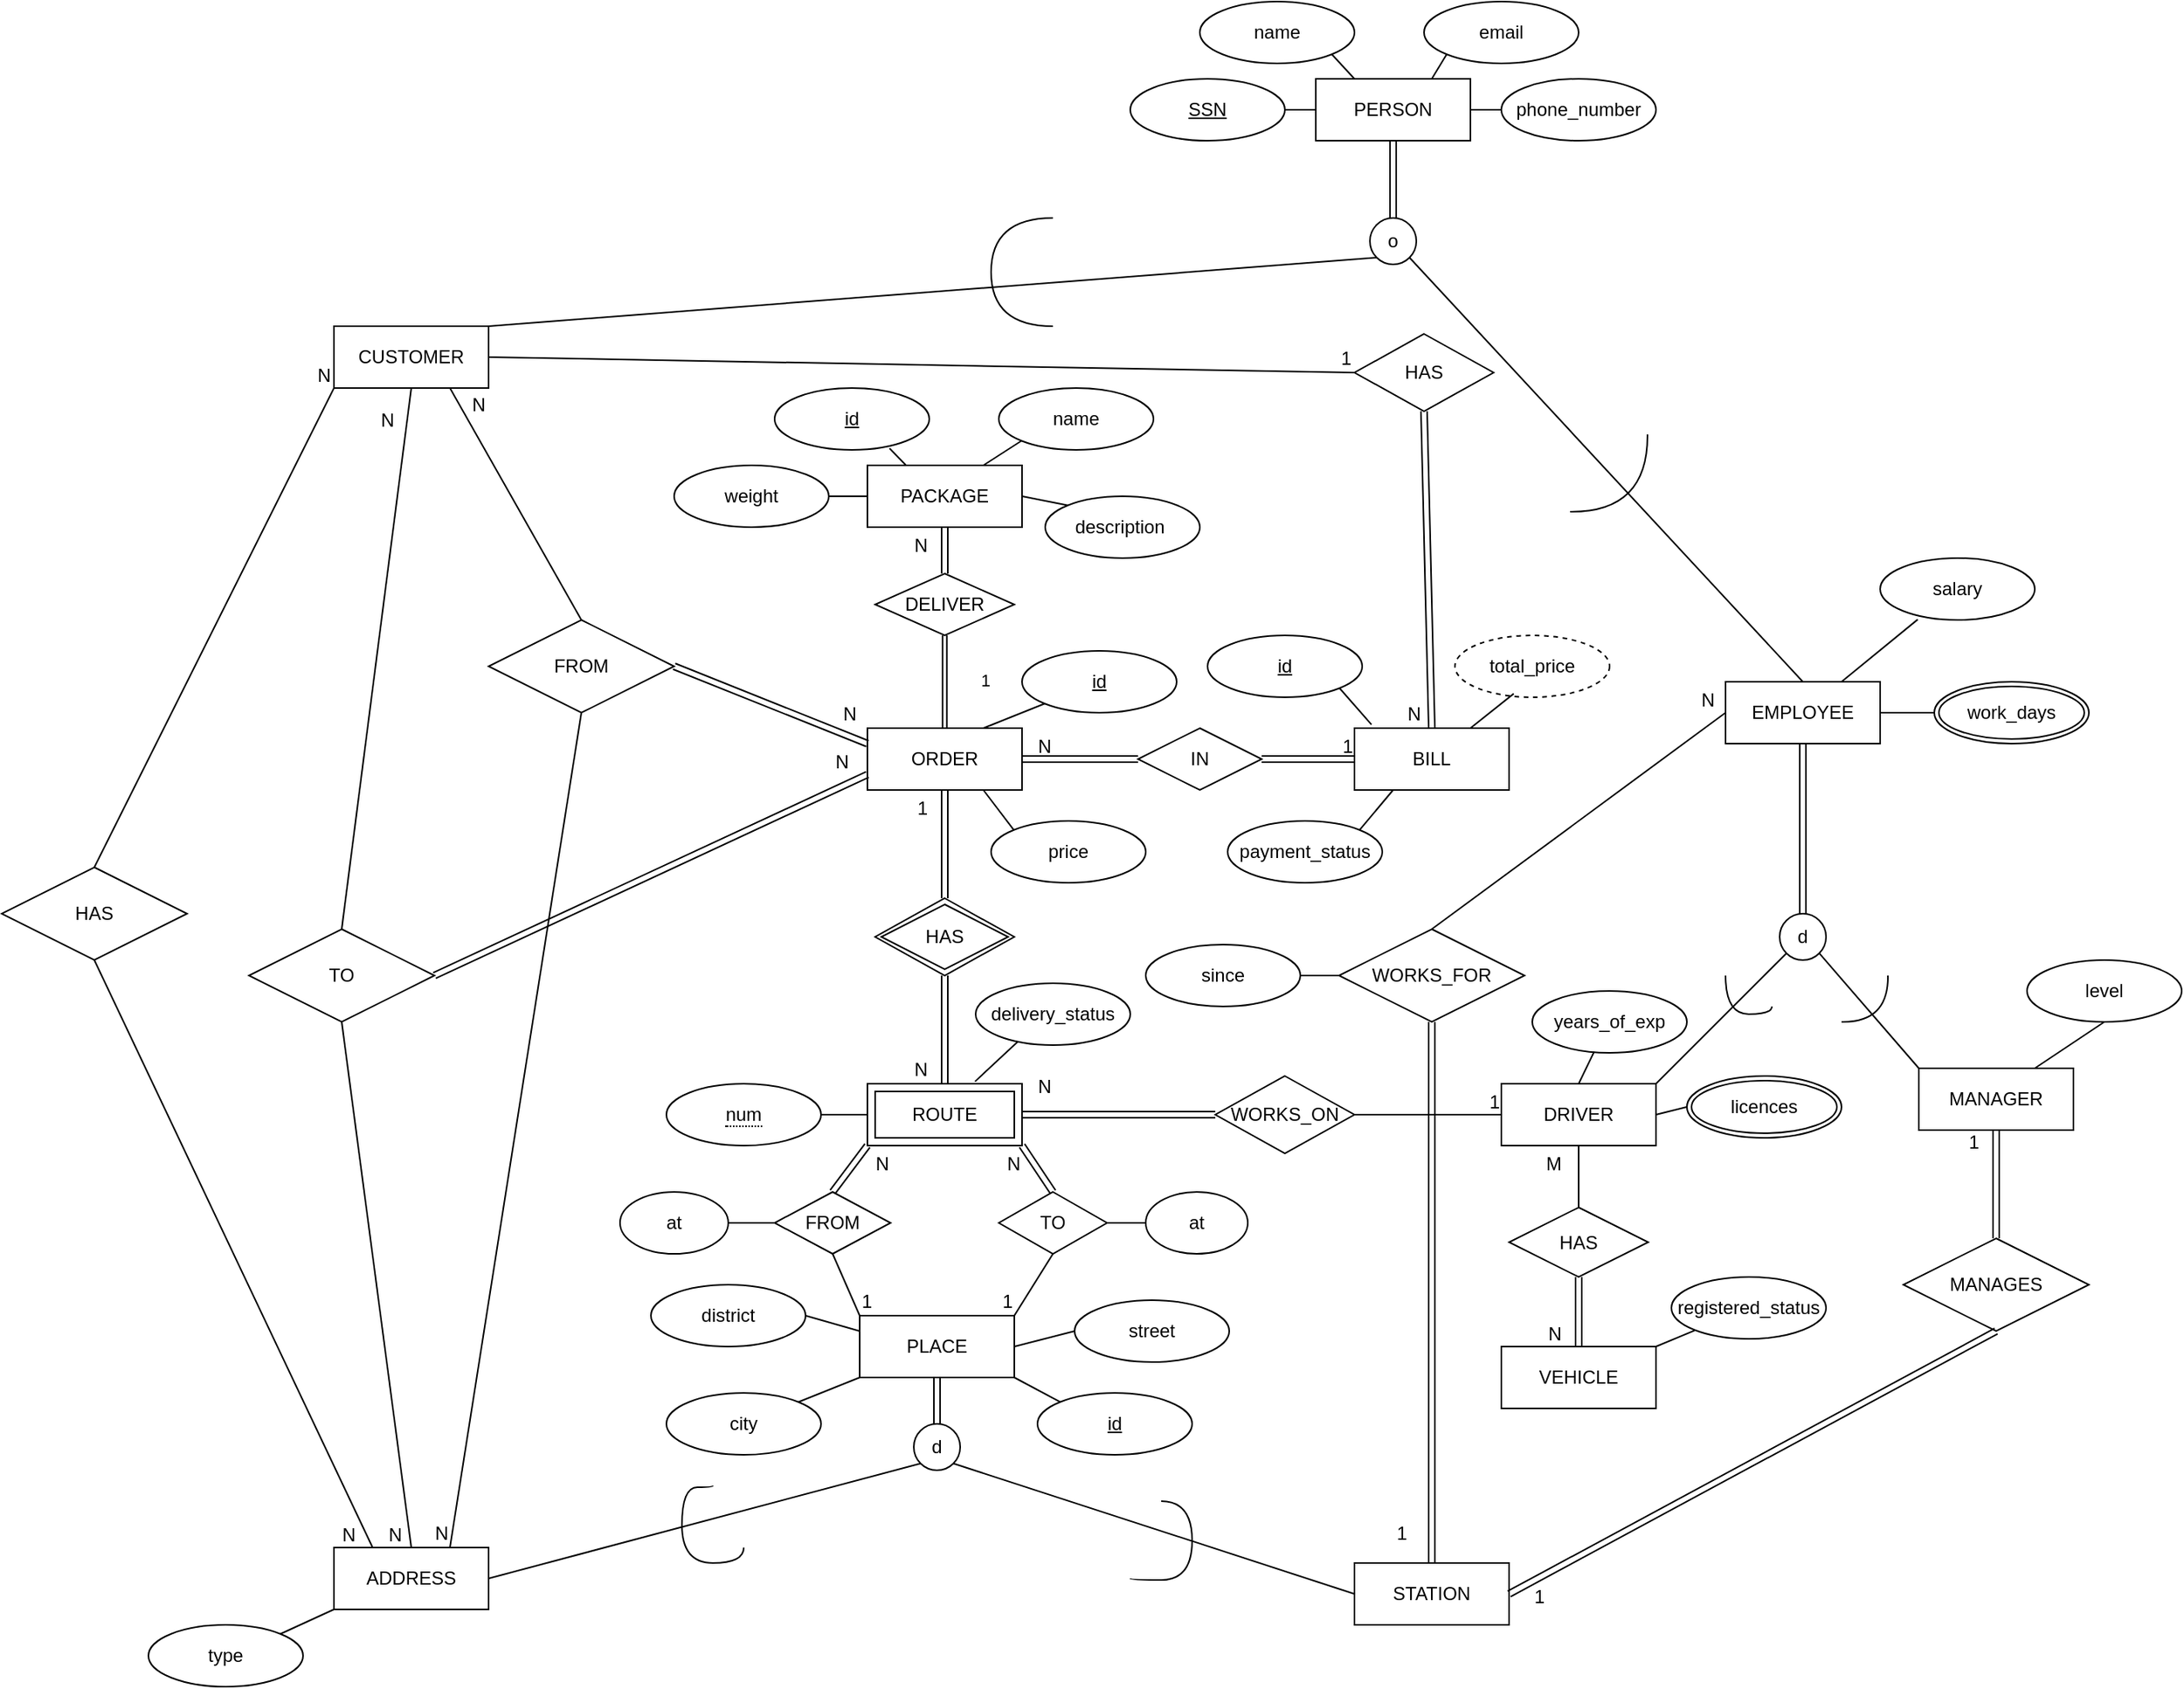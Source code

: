 <mxfile version="24.7.17">
  <diagram name="Page-1" id="5hh5KHy4vYde5BKXPjIa">
    <mxGraphModel dx="2203" dy="2362" grid="1" gridSize="10" guides="1" tooltips="1" connect="1" arrows="1" fold="1" page="1" pageScale="1" pageWidth="827" pageHeight="1169" math="0" shadow="0">
      <root>
        <mxCell id="0" />
        <mxCell id="1" parent="0" />
        <mxCell id="_ZcJm6ZcUghAxAI16LKx-3" value="PERSON" style="whiteSpace=wrap;html=1;align=center;" parent="1" vertex="1">
          <mxGeometry x="470" y="-80" width="100" height="40" as="geometry" />
        </mxCell>
        <mxCell id="_ZcJm6ZcUghAxAI16LKx-4" value="CUSTOMER" style="whiteSpace=wrap;html=1;align=center;" parent="1" vertex="1">
          <mxGeometry x="-165" y="80" width="100" height="40" as="geometry" />
        </mxCell>
        <mxCell id="_ZcJm6ZcUghAxAI16LKx-5" value="EMPLOYEE" style="whiteSpace=wrap;html=1;align=center;" parent="1" vertex="1">
          <mxGeometry x="735" y="310" width="100" height="40" as="geometry" />
        </mxCell>
        <mxCell id="_ZcJm6ZcUghAxAI16LKx-6" value="MANAGER" style="whiteSpace=wrap;html=1;align=center;" parent="1" vertex="1">
          <mxGeometry x="860" y="560" width="100" height="40" as="geometry" />
        </mxCell>
        <mxCell id="_ZcJm6ZcUghAxAI16LKx-7" value="DRIVER" style="whiteSpace=wrap;html=1;align=center;" parent="1" vertex="1">
          <mxGeometry x="590" y="570" width="100" height="40" as="geometry" />
        </mxCell>
        <mxCell id="_ZcJm6ZcUghAxAI16LKx-8" value="ORDER" style="whiteSpace=wrap;html=1;align=center;" parent="1" vertex="1">
          <mxGeometry x="180" y="340" width="100" height="40" as="geometry" />
        </mxCell>
        <mxCell id="_ZcJm6ZcUghAxAI16LKx-9" value="ROUTE" style="shape=ext;margin=3;double=1;whiteSpace=wrap;html=1;align=center;" parent="1" vertex="1">
          <mxGeometry x="180" y="570" width="100" height="40" as="geometry" />
        </mxCell>
        <mxCell id="_ZcJm6ZcUghAxAI16LKx-10" value="PACKAGE" style="whiteSpace=wrap;html=1;align=center;" parent="1" vertex="1">
          <mxGeometry x="180" y="170" width="100" height="40" as="geometry" />
        </mxCell>
        <mxCell id="_ZcJm6ZcUghAxAI16LKx-11" value="PLACE" style="whiteSpace=wrap;html=1;align=center;" parent="1" vertex="1">
          <mxGeometry x="175" y="720" width="100" height="40" as="geometry" />
        </mxCell>
        <mxCell id="_ZcJm6ZcUghAxAI16LKx-12" value="ADDRESS" style="whiteSpace=wrap;html=1;align=center;" parent="1" vertex="1">
          <mxGeometry x="-165" y="870" width="100" height="40" as="geometry" />
        </mxCell>
        <mxCell id="_ZcJm6ZcUghAxAI16LKx-13" value="STATION" style="whiteSpace=wrap;html=1;align=center;" parent="1" vertex="1">
          <mxGeometry x="495" y="880" width="100" height="40" as="geometry" />
        </mxCell>
        <mxCell id="_ZcJm6ZcUghAxAI16LKx-14" value="BILL" style="whiteSpace=wrap;html=1;align=center;" parent="1" vertex="1">
          <mxGeometry x="495" y="340" width="100" height="40" as="geometry" />
        </mxCell>
        <mxCell id="_ZcJm6ZcUghAxAI16LKx-18" value="VEHICLE" style="whiteSpace=wrap;html=1;align=center;" parent="1" vertex="1">
          <mxGeometry x="590" y="740" width="100" height="40" as="geometry" />
        </mxCell>
        <mxCell id="_ZcJm6ZcUghAxAI16LKx-19" style="edgeStyle=orthogonalEdgeStyle;rounded=0;orthogonalLoop=1;jettySize=auto;html=1;exitX=0.5;exitY=1;exitDx=0;exitDy=0;" parent="1" source="_ZcJm6ZcUghAxAI16LKx-13" target="_ZcJm6ZcUghAxAI16LKx-13" edge="1">
          <mxGeometry relative="1" as="geometry" />
        </mxCell>
        <mxCell id="_ZcJm6ZcUghAxAI16LKx-27" value="" style="shape=link;html=1;rounded=0;entryX=0.5;entryY=1;entryDx=0;entryDy=0;exitX=0.5;exitY=0;exitDx=0;exitDy=0;" parent="1" source="_ZcJm6ZcUghAxAI16LKx-68" target="_ZcJm6ZcUghAxAI16LKx-8" edge="1">
          <mxGeometry relative="1" as="geometry">
            <mxPoint x="220" y="480" as="sourcePoint" />
            <mxPoint x="390" y="490" as="targetPoint" />
          </mxGeometry>
        </mxCell>
        <mxCell id="_ZcJm6ZcUghAxAI16LKx-28" value="1" style="resizable=0;html=1;whiteSpace=wrap;align=right;verticalAlign=bottom;" parent="_ZcJm6ZcUghAxAI16LKx-27" connectable="0" vertex="1">
          <mxGeometry x="1" relative="1" as="geometry">
            <mxPoint x="-10" y="20" as="offset" />
          </mxGeometry>
        </mxCell>
        <mxCell id="_ZcJm6ZcUghAxAI16LKx-31" value="" style="shape=link;html=1;rounded=0;entryX=0.5;entryY=0;entryDx=0;entryDy=0;exitX=0.5;exitY=1;exitDx=0;exitDy=0;" parent="1" source="_ZcJm6ZcUghAxAI16LKx-68" target="_ZcJm6ZcUghAxAI16LKx-9" edge="1">
          <mxGeometry relative="1" as="geometry">
            <mxPoint x="220" y="520" as="sourcePoint" />
            <mxPoint x="310" y="480" as="targetPoint" />
          </mxGeometry>
        </mxCell>
        <mxCell id="_ZcJm6ZcUghAxAI16LKx-32" value="N" style="resizable=0;html=1;whiteSpace=wrap;align=right;verticalAlign=bottom;" parent="_ZcJm6ZcUghAxAI16LKx-31" connectable="0" vertex="1">
          <mxGeometry x="1" relative="1" as="geometry">
            <mxPoint x="-10" y="-1" as="offset" />
          </mxGeometry>
        </mxCell>
        <mxCell id="_ZcJm6ZcUghAxAI16LKx-33" value="FROM" style="shape=rhombus;perimeter=rhombusPerimeter;whiteSpace=wrap;html=1;align=center;" parent="1" vertex="1">
          <mxGeometry x="120" y="640" width="75" height="40" as="geometry" />
        </mxCell>
        <mxCell id="_ZcJm6ZcUghAxAI16LKx-34" value="TO" style="shape=rhombus;perimeter=rhombusPerimeter;whiteSpace=wrap;html=1;align=center;" parent="1" vertex="1">
          <mxGeometry x="265" y="640" width="70" height="40" as="geometry" />
        </mxCell>
        <mxCell id="_ZcJm6ZcUghAxAI16LKx-35" value="" style="shape=link;html=1;rounded=0;entryX=0;entryY=1;entryDx=0;entryDy=0;exitX=0.5;exitY=0;exitDx=0;exitDy=0;" parent="1" source="_ZcJm6ZcUghAxAI16LKx-33" target="_ZcJm6ZcUghAxAI16LKx-9" edge="1">
          <mxGeometry relative="1" as="geometry">
            <mxPoint x="240" y="660" as="sourcePoint" />
            <mxPoint x="400" y="660" as="targetPoint" />
          </mxGeometry>
        </mxCell>
        <mxCell id="_ZcJm6ZcUghAxAI16LKx-36" value="N" style="resizable=0;html=1;whiteSpace=wrap;align=right;verticalAlign=bottom;" parent="_ZcJm6ZcUghAxAI16LKx-35" connectable="0" vertex="1">
          <mxGeometry x="1" relative="1" as="geometry">
            <mxPoint x="15" y="20" as="offset" />
          </mxGeometry>
        </mxCell>
        <mxCell id="_ZcJm6ZcUghAxAI16LKx-37" value="" style="shape=link;html=1;rounded=0;entryX=1;entryY=1;entryDx=0;entryDy=0;exitX=0.5;exitY=0;exitDx=0;exitDy=0;" parent="1" source="_ZcJm6ZcUghAxAI16LKx-34" target="_ZcJm6ZcUghAxAI16LKx-9" edge="1">
          <mxGeometry relative="1" as="geometry">
            <mxPoint x="210" y="850" as="sourcePoint" />
            <mxPoint x="370" y="850" as="targetPoint" />
          </mxGeometry>
        </mxCell>
        <mxCell id="_ZcJm6ZcUghAxAI16LKx-38" value="N" style="resizable=0;html=1;whiteSpace=wrap;align=right;verticalAlign=bottom;" parent="_ZcJm6ZcUghAxAI16LKx-37" connectable="0" vertex="1">
          <mxGeometry x="1" relative="1" as="geometry">
            <mxPoint y="20" as="offset" />
          </mxGeometry>
        </mxCell>
        <mxCell id="_ZcJm6ZcUghAxAI16LKx-39" value="" style="endArrow=none;html=1;rounded=0;entryX=0;entryY=0;entryDx=0;entryDy=0;exitX=0.5;exitY=1;exitDx=0;exitDy=0;" parent="1" source="_ZcJm6ZcUghAxAI16LKx-33" target="_ZcJm6ZcUghAxAI16LKx-11" edge="1">
          <mxGeometry relative="1" as="geometry">
            <mxPoint x="240" y="550" as="sourcePoint" />
            <mxPoint x="400" y="550" as="targetPoint" />
          </mxGeometry>
        </mxCell>
        <mxCell id="_ZcJm6ZcUghAxAI16LKx-40" value="1" style="resizable=0;html=1;whiteSpace=wrap;align=right;verticalAlign=bottom;" parent="_ZcJm6ZcUghAxAI16LKx-39" connectable="0" vertex="1">
          <mxGeometry x="1" relative="1" as="geometry">
            <mxPoint x="10" as="offset" />
          </mxGeometry>
        </mxCell>
        <mxCell id="_ZcJm6ZcUghAxAI16LKx-42" value="" style="endArrow=none;html=1;rounded=0;entryX=1;entryY=0;entryDx=0;entryDy=0;exitX=0.5;exitY=1;exitDx=0;exitDy=0;" parent="1" source="_ZcJm6ZcUghAxAI16LKx-34" target="_ZcJm6ZcUghAxAI16LKx-11" edge="1">
          <mxGeometry relative="1" as="geometry">
            <mxPoint x="148" y="690" as="sourcePoint" />
            <mxPoint x="175" y="730" as="targetPoint" />
          </mxGeometry>
        </mxCell>
        <mxCell id="_ZcJm6ZcUghAxAI16LKx-43" value="1" style="resizable=0;html=1;whiteSpace=wrap;align=right;verticalAlign=bottom;" parent="_ZcJm6ZcUghAxAI16LKx-42" connectable="0" vertex="1">
          <mxGeometry x="1" relative="1" as="geometry" />
        </mxCell>
        <mxCell id="_ZcJm6ZcUghAxAI16LKx-51" value="WORKS_FOR" style="shape=rhombus;perimeter=rhombusPerimeter;whiteSpace=wrap;html=1;align=center;" parent="1" vertex="1">
          <mxGeometry x="485" y="470" width="120" height="60" as="geometry" />
        </mxCell>
        <mxCell id="_ZcJm6ZcUghAxAI16LKx-54" value="" style="shape=link;html=1;rounded=0;entryX=0.5;entryY=0;entryDx=0;entryDy=0;exitX=0.5;exitY=1;exitDx=0;exitDy=0;" parent="1" source="_ZcJm6ZcUghAxAI16LKx-51" target="_ZcJm6ZcUghAxAI16LKx-13" edge="1">
          <mxGeometry relative="1" as="geometry">
            <mxPoint x="380" y="585" as="sourcePoint" />
            <mxPoint x="540" y="585" as="targetPoint" />
          </mxGeometry>
        </mxCell>
        <mxCell id="_ZcJm6ZcUghAxAI16LKx-55" value="1" style="resizable=0;html=1;whiteSpace=wrap;align=right;verticalAlign=bottom;" parent="_ZcJm6ZcUghAxAI16LKx-54" connectable="0" vertex="1">
          <mxGeometry x="1" relative="1" as="geometry">
            <mxPoint x="-15" y="-11" as="offset" />
          </mxGeometry>
        </mxCell>
        <mxCell id="_ZcJm6ZcUghAxAI16LKx-56" value="MANAGES" style="shape=rhombus;perimeter=rhombusPerimeter;whiteSpace=wrap;html=1;align=center;" parent="1" vertex="1">
          <mxGeometry x="850" y="670" width="120" height="60" as="geometry" />
        </mxCell>
        <mxCell id="_ZcJm6ZcUghAxAI16LKx-57" value="" style="shape=link;html=1;rounded=0;entryX=1;entryY=0.5;entryDx=0;entryDy=0;exitX=0.5;exitY=1;exitDx=0;exitDy=0;" parent="1" source="_ZcJm6ZcUghAxAI16LKx-56" target="_ZcJm6ZcUghAxAI16LKx-13" edge="1">
          <mxGeometry relative="1" as="geometry">
            <mxPoint x="430" y="435" as="sourcePoint" />
            <mxPoint x="590" y="435" as="targetPoint" />
          </mxGeometry>
        </mxCell>
        <mxCell id="_ZcJm6ZcUghAxAI16LKx-58" value="1" style="resizable=0;html=1;whiteSpace=wrap;align=right;verticalAlign=bottom;" parent="_ZcJm6ZcUghAxAI16LKx-57" connectable="0" vertex="1">
          <mxGeometry x="1" relative="1" as="geometry">
            <mxPoint x="25" y="10" as="offset" />
          </mxGeometry>
        </mxCell>
        <mxCell id="_ZcJm6ZcUghAxAI16LKx-59" value="" style="shape=link;html=1;rounded=0;exitX=0.5;exitY=0;exitDx=0;exitDy=0;entryX=0.5;entryY=1;entryDx=0;entryDy=0;" parent="1" source="_ZcJm6ZcUghAxAI16LKx-56" target="_ZcJm6ZcUghAxAI16LKx-6" edge="1">
          <mxGeometry relative="1" as="geometry">
            <mxPoint x="430" y="435" as="sourcePoint" />
            <mxPoint x="590" y="435" as="targetPoint" />
          </mxGeometry>
        </mxCell>
        <mxCell id="_ZcJm6ZcUghAxAI16LKx-60" value="1" style="resizable=0;html=1;whiteSpace=wrap;align=right;verticalAlign=bottom;" parent="_ZcJm6ZcUghAxAI16LKx-59" connectable="0" vertex="1">
          <mxGeometry x="1" relative="1" as="geometry">
            <mxPoint x="-10" y="16" as="offset" />
          </mxGeometry>
        </mxCell>
        <mxCell id="_ZcJm6ZcUghAxAI16LKx-62" value="HAS" style="shape=rhombus;perimeter=rhombusPerimeter;whiteSpace=wrap;html=1;align=center;" parent="1" vertex="1">
          <mxGeometry x="495" y="85" width="90" height="50" as="geometry" />
        </mxCell>
        <mxCell id="_ZcJm6ZcUghAxAI16LKx-63" value="" style="endArrow=none;html=1;rounded=0;entryX=0;entryY=0.5;entryDx=0;entryDy=0;exitX=1;exitY=0.5;exitDx=0;exitDy=0;" parent="1" source="_ZcJm6ZcUghAxAI16LKx-4" target="_ZcJm6ZcUghAxAI16LKx-62" edge="1">
          <mxGeometry relative="1" as="geometry">
            <mxPoint x="290" y="460" as="sourcePoint" />
            <mxPoint x="450" y="460" as="targetPoint" />
          </mxGeometry>
        </mxCell>
        <mxCell id="_ZcJm6ZcUghAxAI16LKx-64" value="1" style="resizable=0;html=1;whiteSpace=wrap;align=right;verticalAlign=bottom;" parent="_ZcJm6ZcUghAxAI16LKx-63" connectable="0" vertex="1">
          <mxGeometry x="1" relative="1" as="geometry" />
        </mxCell>
        <mxCell id="_ZcJm6ZcUghAxAI16LKx-65" value="" style="shape=link;html=1;rounded=0;entryX=0.5;entryY=0;entryDx=0;entryDy=0;exitX=0.5;exitY=1;exitDx=0;exitDy=0;" parent="1" source="_ZcJm6ZcUghAxAI16LKx-62" target="_ZcJm6ZcUghAxAI16LKx-14" edge="1">
          <mxGeometry relative="1" as="geometry">
            <mxPoint x="290" y="460" as="sourcePoint" />
            <mxPoint x="450" y="460" as="targetPoint" />
          </mxGeometry>
        </mxCell>
        <mxCell id="_ZcJm6ZcUghAxAI16LKx-66" value="N" style="resizable=0;html=1;whiteSpace=wrap;align=right;verticalAlign=bottom;" parent="_ZcJm6ZcUghAxAI16LKx-65" connectable="0" vertex="1">
          <mxGeometry x="1" relative="1" as="geometry">
            <mxPoint x="-5" as="offset" />
          </mxGeometry>
        </mxCell>
        <mxCell id="_ZcJm6ZcUghAxAI16LKx-67" value="IN" style="shape=rhombus;perimeter=rhombusPerimeter;whiteSpace=wrap;html=1;align=center;" parent="1" vertex="1">
          <mxGeometry x="355" y="340" width="80" height="40" as="geometry" />
        </mxCell>
        <mxCell id="_ZcJm6ZcUghAxAI16LKx-68" value="HAS" style="shape=rhombus;double=1;perimeter=rhombusPerimeter;whiteSpace=wrap;html=1;align=center;" parent="1" vertex="1">
          <mxGeometry x="185" y="450" width="90" height="50" as="geometry" />
        </mxCell>
        <mxCell id="_ZcJm6ZcUghAxAI16LKx-69" value="" style="shape=link;html=1;rounded=0;entryX=0;entryY=0.5;entryDx=0;entryDy=0;exitX=1;exitY=0.5;exitDx=0;exitDy=0;" parent="1" source="_ZcJm6ZcUghAxAI16LKx-67" target="_ZcJm6ZcUghAxAI16LKx-14" edge="1">
          <mxGeometry relative="1" as="geometry">
            <mxPoint x="270" y="560" as="sourcePoint" />
            <mxPoint x="430" y="560" as="targetPoint" />
          </mxGeometry>
        </mxCell>
        <mxCell id="_ZcJm6ZcUghAxAI16LKx-70" value="1" style="resizable=0;html=1;whiteSpace=wrap;align=right;verticalAlign=bottom;" parent="_ZcJm6ZcUghAxAI16LKx-69" connectable="0" vertex="1">
          <mxGeometry x="1" relative="1" as="geometry" />
        </mxCell>
        <mxCell id="_ZcJm6ZcUghAxAI16LKx-71" value="" style="shape=link;html=1;rounded=0;entryX=1;entryY=0.5;entryDx=0;entryDy=0;exitX=0;exitY=0.5;exitDx=0;exitDy=0;" parent="1" source="_ZcJm6ZcUghAxAI16LKx-67" target="_ZcJm6ZcUghAxAI16LKx-8" edge="1">
          <mxGeometry relative="1" as="geometry">
            <mxPoint x="270" y="560" as="sourcePoint" />
            <mxPoint x="430" y="560" as="targetPoint" />
          </mxGeometry>
        </mxCell>
        <mxCell id="_ZcJm6ZcUghAxAI16LKx-72" value="N" style="resizable=0;html=1;whiteSpace=wrap;align=right;verticalAlign=bottom;" parent="_ZcJm6ZcUghAxAI16LKx-71" connectable="0" vertex="1">
          <mxGeometry x="1" relative="1" as="geometry">
            <mxPoint x="20" as="offset" />
          </mxGeometry>
        </mxCell>
        <mxCell id="_ZcJm6ZcUghAxAI16LKx-75" value="WORKS_ON" style="shape=rhombus;perimeter=rhombusPerimeter;whiteSpace=wrap;html=1;align=center;" parent="1" vertex="1">
          <mxGeometry x="405" y="565" width="90" height="50" as="geometry" />
        </mxCell>
        <mxCell id="_ZcJm6ZcUghAxAI16LKx-76" value="" style="shape=link;html=1;rounded=0;entryX=1;entryY=0.5;entryDx=0;entryDy=0;exitX=0;exitY=0.5;exitDx=0;exitDy=0;" parent="1" source="_ZcJm6ZcUghAxAI16LKx-75" target="_ZcJm6ZcUghAxAI16LKx-9" edge="1">
          <mxGeometry relative="1" as="geometry">
            <mxPoint x="360" y="670" as="sourcePoint" />
            <mxPoint x="520" y="670" as="targetPoint" />
          </mxGeometry>
        </mxCell>
        <mxCell id="_ZcJm6ZcUghAxAI16LKx-77" value="N" style="resizable=0;html=1;whiteSpace=wrap;align=right;verticalAlign=bottom;" parent="_ZcJm6ZcUghAxAI16LKx-76" connectable="0" vertex="1">
          <mxGeometry x="1" relative="1" as="geometry">
            <mxPoint x="20" y="-10" as="offset" />
          </mxGeometry>
        </mxCell>
        <mxCell id="_ZcJm6ZcUghAxAI16LKx-78" value="" style="endArrow=none;html=1;rounded=0;entryX=0;entryY=0.5;entryDx=0;entryDy=0;exitX=1;exitY=0.5;exitDx=0;exitDy=0;" parent="1" source="_ZcJm6ZcUghAxAI16LKx-75" target="_ZcJm6ZcUghAxAI16LKx-7" edge="1">
          <mxGeometry relative="1" as="geometry">
            <mxPoint x="430" y="630" as="sourcePoint" />
            <mxPoint x="590" y="630" as="targetPoint" />
          </mxGeometry>
        </mxCell>
        <mxCell id="_ZcJm6ZcUghAxAI16LKx-79" value="1" style="resizable=0;html=1;whiteSpace=wrap;align=right;verticalAlign=bottom;" parent="_ZcJm6ZcUghAxAI16LKx-78" connectable="0" vertex="1">
          <mxGeometry x="1" relative="1" as="geometry" />
        </mxCell>
        <mxCell id="_ZcJm6ZcUghAxAI16LKx-80" value="HAS" style="shape=rhombus;perimeter=rhombusPerimeter;whiteSpace=wrap;html=1;align=center;" parent="1" vertex="1">
          <mxGeometry x="595" y="650" width="90" height="45" as="geometry" />
        </mxCell>
        <mxCell id="_ZcJm6ZcUghAxAI16LKx-81" value="" style="endArrow=none;html=1;rounded=0;entryX=0.5;entryY=1;entryDx=0;entryDy=0;exitX=0.5;exitY=0;exitDx=0;exitDy=0;" parent="1" source="_ZcJm6ZcUghAxAI16LKx-80" target="_ZcJm6ZcUghAxAI16LKx-7" edge="1">
          <mxGeometry relative="1" as="geometry">
            <mxPoint x="410" y="640" as="sourcePoint" />
            <mxPoint x="570" y="640" as="targetPoint" />
          </mxGeometry>
        </mxCell>
        <mxCell id="_ZcJm6ZcUghAxAI16LKx-82" value="M" style="resizable=0;html=1;whiteSpace=wrap;align=right;verticalAlign=bottom;" parent="_ZcJm6ZcUghAxAI16LKx-81" connectable="0" vertex="1">
          <mxGeometry x="1" relative="1" as="geometry">
            <mxPoint x="-10" y="20" as="offset" />
          </mxGeometry>
        </mxCell>
        <mxCell id="_ZcJm6ZcUghAxAI16LKx-87" value="" style="shape=link;html=1;rounded=0;entryX=0.5;entryY=0;entryDx=0;entryDy=0;exitX=0.5;exitY=1;exitDx=0;exitDy=0;" parent="1" source="_ZcJm6ZcUghAxAI16LKx-80" target="_ZcJm6ZcUghAxAI16LKx-18" edge="1">
          <mxGeometry relative="1" as="geometry">
            <mxPoint x="470" y="670" as="sourcePoint" />
            <mxPoint x="630" y="670" as="targetPoint" />
          </mxGeometry>
        </mxCell>
        <mxCell id="_ZcJm6ZcUghAxAI16LKx-88" value="N" style="resizable=0;html=1;whiteSpace=wrap;align=right;verticalAlign=bottom;" parent="_ZcJm6ZcUghAxAI16LKx-87" connectable="0" vertex="1">
          <mxGeometry x="1" relative="1" as="geometry">
            <mxPoint x="-10" as="offset" />
          </mxGeometry>
        </mxCell>
        <mxCell id="_ZcJm6ZcUghAxAI16LKx-89" value="SSN" style="ellipse;whiteSpace=wrap;html=1;align=center;fontStyle=4;" parent="1" vertex="1">
          <mxGeometry x="350" y="-80" width="100" height="40" as="geometry" />
        </mxCell>
        <mxCell id="_ZcJm6ZcUghAxAI16LKx-90" value="name" style="ellipse;whiteSpace=wrap;html=1;align=center;" parent="1" vertex="1">
          <mxGeometry x="395" y="-130" width="100" height="40" as="geometry" />
        </mxCell>
        <mxCell id="_ZcJm6ZcUghAxAI16LKx-93" value="DELIVER" style="shape=rhombus;perimeter=rhombusPerimeter;whiteSpace=wrap;html=1;align=center;" parent="1" vertex="1">
          <mxGeometry x="185" y="240" width="90" height="40" as="geometry" />
        </mxCell>
        <mxCell id="_ZcJm6ZcUghAxAI16LKx-94" value="" style="shape=link;html=1;rounded=0;entryX=0.5;entryY=0;entryDx=0;entryDy=0;exitX=0.5;exitY=1;exitDx=0;exitDy=0;" parent="1" source="_ZcJm6ZcUghAxAI16LKx-10" target="_ZcJm6ZcUghAxAI16LKx-93" edge="1">
          <mxGeometry relative="1" as="geometry">
            <mxPoint x="315" y="370" as="sourcePoint" />
            <mxPoint x="100" y="170" as="targetPoint" />
          </mxGeometry>
        </mxCell>
        <mxCell id="_ZcJm6ZcUghAxAI16LKx-95" value="N" style="resizable=0;html=1;whiteSpace=wrap;align=right;verticalAlign=bottom;" parent="_ZcJm6ZcUghAxAI16LKx-94" connectable="0" vertex="1">
          <mxGeometry x="1" relative="1" as="geometry">
            <mxPoint x="-10" y="-10" as="offset" />
          </mxGeometry>
        </mxCell>
        <mxCell id="_ZcJm6ZcUghAxAI16LKx-98" value="" style="shape=link;html=1;rounded=0;entryX=0.5;entryY=0;entryDx=0;entryDy=0;exitX=0.5;exitY=1;exitDx=0;exitDy=0;width=2.727;" parent="1" source="_ZcJm6ZcUghAxAI16LKx-93" target="_ZcJm6ZcUghAxAI16LKx-8" edge="1">
          <mxGeometry relative="1" as="geometry">
            <mxPoint x="190" y="520" as="sourcePoint" />
            <mxPoint x="150" y="360" as="targetPoint" />
          </mxGeometry>
        </mxCell>
        <mxCell id="XrpOzw08PkHbgHdVZRFC-70" value="1" style="edgeLabel;html=1;align=center;verticalAlign=middle;resizable=0;points=[];" parent="_ZcJm6ZcUghAxAI16LKx-98" vertex="1" connectable="0">
          <mxGeometry x="-0.053" y="10" relative="1" as="geometry">
            <mxPoint x="16" as="offset" />
          </mxGeometry>
        </mxCell>
        <mxCell id="_ZcJm6ZcUghAxAI16LKx-118" value="" style="shape=link;html=1;rounded=0;exitX=0.5;exitY=0;exitDx=0;exitDy=0;entryX=0.5;entryY=1;entryDx=0;entryDy=0;" parent="1" source="_ZcJm6ZcUghAxAI16LKx-119" target="_ZcJm6ZcUghAxAI16LKx-3" edge="1">
          <mxGeometry relative="1" as="geometry">
            <mxPoint x="530" y="80" as="sourcePoint" />
            <mxPoint x="540" y="-30" as="targetPoint" />
          </mxGeometry>
        </mxCell>
        <mxCell id="_ZcJm6ZcUghAxAI16LKx-119" value="o" style="ellipse;whiteSpace=wrap;html=1;aspect=fixed;" parent="1" vertex="1">
          <mxGeometry x="505" y="10" width="30" height="30" as="geometry" />
        </mxCell>
        <mxCell id="_ZcJm6ZcUghAxAI16LKx-120" value="" style="endArrow=none;html=1;rounded=0;entryX=0;entryY=1;entryDx=0;entryDy=0;exitX=1;exitY=0;exitDx=0;exitDy=0;" parent="1" source="_ZcJm6ZcUghAxAI16LKx-4" target="_ZcJm6ZcUghAxAI16LKx-119" edge="1">
          <mxGeometry relative="1" as="geometry">
            <mxPoint x="500" y="100" as="sourcePoint" />
            <mxPoint x="690" y="160" as="targetPoint" />
          </mxGeometry>
        </mxCell>
        <mxCell id="_ZcJm6ZcUghAxAI16LKx-121" value="" style="endArrow=none;html=1;rounded=0;entryX=1;entryY=1;entryDx=0;entryDy=0;exitX=0.5;exitY=0;exitDx=0;exitDy=0;" parent="1" source="_ZcJm6ZcUghAxAI16LKx-5" target="_ZcJm6ZcUghAxAI16LKx-119" edge="1">
          <mxGeometry relative="1" as="geometry">
            <mxPoint x="560" y="100" as="sourcePoint" />
            <mxPoint x="404" y="106" as="targetPoint" />
          </mxGeometry>
        </mxCell>
        <mxCell id="_ZcJm6ZcUghAxAI16LKx-124" value="" style="shape=link;html=1;rounded=0;exitX=0.5;exitY=0;exitDx=0;exitDy=0;entryX=0.5;entryY=1;entryDx=0;entryDy=0;" parent="1" source="_ZcJm6ZcUghAxAI16LKx-125" target="_ZcJm6ZcUghAxAI16LKx-5" edge="1">
          <mxGeometry relative="1" as="geometry">
            <mxPoint x="775" y="260" as="sourcePoint" />
            <mxPoint x="760" y="170" as="targetPoint" />
          </mxGeometry>
        </mxCell>
        <mxCell id="_ZcJm6ZcUghAxAI16LKx-125" value="d" style="ellipse;whiteSpace=wrap;html=1;aspect=fixed;" parent="1" vertex="1">
          <mxGeometry x="770" y="460" width="30" height="30" as="geometry" />
        </mxCell>
        <mxCell id="_ZcJm6ZcUghAxAI16LKx-126" value="" style="endArrow=none;html=1;rounded=0;entryX=0;entryY=1;entryDx=0;entryDy=0;exitX=1;exitY=0;exitDx=0;exitDy=0;" parent="1" source="_ZcJm6ZcUghAxAI16LKx-7" target="_ZcJm6ZcUghAxAI16LKx-125" edge="1">
          <mxGeometry relative="1" as="geometry">
            <mxPoint x="685" y="340" as="sourcePoint" />
            <mxPoint x="1045" y="380" as="targetPoint" />
          </mxGeometry>
        </mxCell>
        <mxCell id="_ZcJm6ZcUghAxAI16LKx-127" value="" style="endArrow=none;html=1;rounded=0;entryX=1;entryY=1;entryDx=0;entryDy=0;exitX=0;exitY=0;exitDx=0;exitDy=0;" parent="1" source="_ZcJm6ZcUghAxAI16LKx-6" target="_ZcJm6ZcUghAxAI16LKx-125" edge="1">
          <mxGeometry relative="1" as="geometry">
            <mxPoint x="835" y="350" as="sourcePoint" />
            <mxPoint x="759" y="326" as="targetPoint" />
          </mxGeometry>
        </mxCell>
        <mxCell id="_ZcJm6ZcUghAxAI16LKx-132" value="" style="shape=link;html=1;rounded=0;exitX=0.5;exitY=0;exitDx=0;exitDy=0;entryX=0.5;entryY=1;entryDx=0;entryDy=0;" parent="1" source="_ZcJm6ZcUghAxAI16LKx-133" target="_ZcJm6ZcUghAxAI16LKx-11" edge="1">
          <mxGeometry relative="1" as="geometry">
            <mxPoint x="230" y="860" as="sourcePoint" />
            <mxPoint x="215" y="770" as="targetPoint" />
          </mxGeometry>
        </mxCell>
        <mxCell id="_ZcJm6ZcUghAxAI16LKx-133" value="d" style="ellipse;whiteSpace=wrap;html=1;aspect=fixed;" parent="1" vertex="1">
          <mxGeometry x="210" y="790" width="30" height="30" as="geometry" />
        </mxCell>
        <mxCell id="_ZcJm6ZcUghAxAI16LKx-134" value="" style="endArrow=none;html=1;rounded=0;entryX=0;entryY=1;entryDx=0;entryDy=0;exitX=1;exitY=0.5;exitDx=0;exitDy=0;" parent="1" source="_ZcJm6ZcUghAxAI16LKx-12" target="_ZcJm6ZcUghAxAI16LKx-133" edge="1">
          <mxGeometry relative="1" as="geometry">
            <mxPoint x="140" y="940" as="sourcePoint" />
            <mxPoint x="500" y="980" as="targetPoint" />
          </mxGeometry>
        </mxCell>
        <mxCell id="_ZcJm6ZcUghAxAI16LKx-135" value="" style="endArrow=none;html=1;rounded=0;entryX=1;entryY=1;entryDx=0;entryDy=0;exitX=0;exitY=0.5;exitDx=0;exitDy=0;" parent="1" source="_ZcJm6ZcUghAxAI16LKx-13" target="_ZcJm6ZcUghAxAI16LKx-133" edge="1">
          <mxGeometry relative="1" as="geometry">
            <mxPoint x="290" y="950" as="sourcePoint" />
            <mxPoint x="214" y="926" as="targetPoint" />
          </mxGeometry>
        </mxCell>
        <mxCell id="_ZcJm6ZcUghAxAI16LKx-140" value="email" style="ellipse;whiteSpace=wrap;html=1;align=center;" parent="1" vertex="1">
          <mxGeometry x="540" y="-130" width="100" height="40" as="geometry" />
        </mxCell>
        <mxCell id="_ZcJm6ZcUghAxAI16LKx-141" value="phone_number" style="ellipse;whiteSpace=wrap;html=1;align=center;" parent="1" vertex="1">
          <mxGeometry x="590" y="-80" width="100" height="40" as="geometry" />
        </mxCell>
        <mxCell id="_ZcJm6ZcUghAxAI16LKx-142" value="" style="endArrow=none;html=1;rounded=0;entryX=1;entryY=0.5;entryDx=0;entryDy=0;exitX=0;exitY=0.5;exitDx=0;exitDy=0;" parent="1" source="_ZcJm6ZcUghAxAI16LKx-3" target="_ZcJm6ZcUghAxAI16LKx-89" edge="1">
          <mxGeometry relative="1" as="geometry">
            <mxPoint x="520" y="120" as="sourcePoint" />
            <mxPoint x="680" y="120" as="targetPoint" />
          </mxGeometry>
        </mxCell>
        <mxCell id="_ZcJm6ZcUghAxAI16LKx-143" value="" style="endArrow=none;html=1;rounded=0;entryX=1;entryY=1;entryDx=0;entryDy=0;exitX=0.25;exitY=0;exitDx=0;exitDy=0;" parent="1" source="_ZcJm6ZcUghAxAI16LKx-3" target="_ZcJm6ZcUghAxAI16LKx-90" edge="1">
          <mxGeometry relative="1" as="geometry">
            <mxPoint x="505" y="-70" as="sourcePoint" />
            <mxPoint x="473" y="-120" as="targetPoint" />
          </mxGeometry>
        </mxCell>
        <mxCell id="_ZcJm6ZcUghAxAI16LKx-144" value="" style="endArrow=none;html=1;rounded=0;entryX=0;entryY=1;entryDx=0;entryDy=0;exitX=0.75;exitY=0;exitDx=0;exitDy=0;" parent="1" source="_ZcJm6ZcUghAxAI16LKx-3" target="_ZcJm6ZcUghAxAI16LKx-140" edge="1">
          <mxGeometry relative="1" as="geometry">
            <mxPoint x="515" y="-60" as="sourcePoint" />
            <mxPoint x="483" y="-110" as="targetPoint" />
          </mxGeometry>
        </mxCell>
        <mxCell id="_ZcJm6ZcUghAxAI16LKx-145" value="" style="endArrow=none;html=1;rounded=0;entryX=0;entryY=0.5;entryDx=0;entryDy=0;exitX=1;exitY=0.5;exitDx=0;exitDy=0;" parent="1" source="_ZcJm6ZcUghAxAI16LKx-3" target="_ZcJm6ZcUghAxAI16LKx-141" edge="1">
          <mxGeometry relative="1" as="geometry">
            <mxPoint x="525" y="-50" as="sourcePoint" />
            <mxPoint x="493" y="-100" as="targetPoint" />
          </mxGeometry>
        </mxCell>
        <mxCell id="_ZcJm6ZcUghAxAI16LKx-146" value="salary" style="ellipse;whiteSpace=wrap;html=1;align=center;" parent="1" vertex="1">
          <mxGeometry x="835" y="230" width="100" height="40" as="geometry" />
        </mxCell>
        <mxCell id="_ZcJm6ZcUghAxAI16LKx-147" value="" style="endArrow=none;html=1;rounded=0;entryX=0.243;entryY=0.992;entryDx=0;entryDy=0;entryPerimeter=0;exitX=0.75;exitY=0;exitDx=0;exitDy=0;" parent="1" source="_ZcJm6ZcUghAxAI16LKx-5" target="_ZcJm6ZcUghAxAI16LKx-146" edge="1">
          <mxGeometry relative="1" as="geometry">
            <mxPoint x="510" y="440" as="sourcePoint" />
            <mxPoint x="670" y="440" as="targetPoint" />
          </mxGeometry>
        </mxCell>
        <mxCell id="_ZcJm6ZcUghAxAI16LKx-149" value="" style="endArrow=none;html=1;rounded=0;entryX=0;entryY=0.5;entryDx=0;entryDy=0;exitX=1;exitY=0.5;exitDx=0;exitDy=0;" parent="1" source="_ZcJm6ZcUghAxAI16LKx-5" target="_ZcJm6ZcUghAxAI16LKx-150" edge="1">
          <mxGeometry relative="1" as="geometry">
            <mxPoint x="550" y="540" as="sourcePoint" />
            <mxPoint x="870" y="330" as="targetPoint" />
          </mxGeometry>
        </mxCell>
        <mxCell id="_ZcJm6ZcUghAxAI16LKx-150" value="work_days" style="ellipse;shape=doubleEllipse;margin=3;whiteSpace=wrap;html=1;align=center;" parent="1" vertex="1">
          <mxGeometry x="870" y="310" width="100" height="40" as="geometry" />
        </mxCell>
        <mxCell id="_ZcJm6ZcUghAxAI16LKx-151" value="level" style="ellipse;whiteSpace=wrap;html=1;align=center;" parent="1" vertex="1">
          <mxGeometry x="930" y="490" width="100" height="40" as="geometry" />
        </mxCell>
        <mxCell id="_ZcJm6ZcUghAxAI16LKx-152" value="" style="endArrow=none;html=1;rounded=0;entryX=0.5;entryY=1;entryDx=0;entryDy=0;exitX=0.75;exitY=0;exitDx=0;exitDy=0;" parent="1" source="_ZcJm6ZcUghAxAI16LKx-6" target="_ZcJm6ZcUghAxAI16LKx-151" edge="1">
          <mxGeometry relative="1" as="geometry">
            <mxPoint x="580" y="550" as="sourcePoint" />
            <mxPoint x="740" y="550" as="targetPoint" />
          </mxGeometry>
        </mxCell>
        <mxCell id="_ZcJm6ZcUghAxAI16LKx-153" value="years_of_exp" style="ellipse;whiteSpace=wrap;html=1;align=center;" parent="1" vertex="1">
          <mxGeometry x="610" y="510" width="100" height="40" as="geometry" />
        </mxCell>
        <mxCell id="_ZcJm6ZcUghAxAI16LKx-154" value="" style="endArrow=none;html=1;rounded=0;entryX=0.4;entryY=0.983;entryDx=0;entryDy=0;entryPerimeter=0;exitX=0.5;exitY=0;exitDx=0;exitDy=0;" parent="1" source="_ZcJm6ZcUghAxAI16LKx-7" target="_ZcJm6ZcUghAxAI16LKx-153" edge="1">
          <mxGeometry relative="1" as="geometry">
            <mxPoint x="480" y="570" as="sourcePoint" />
            <mxPoint x="640" y="570" as="targetPoint" />
          </mxGeometry>
        </mxCell>
        <mxCell id="_ZcJm6ZcUghAxAI16LKx-156" value="licences" style="ellipse;shape=doubleEllipse;margin=3;whiteSpace=wrap;html=1;align=center;" parent="1" vertex="1">
          <mxGeometry x="710" y="565" width="100" height="40" as="geometry" />
        </mxCell>
        <mxCell id="_ZcJm6ZcUghAxAI16LKx-157" value="" style="endArrow=none;html=1;rounded=0;entryX=0;entryY=0.5;entryDx=0;entryDy=0;exitX=1;exitY=0.5;exitDx=0;exitDy=0;" parent="1" source="_ZcJm6ZcUghAxAI16LKx-7" target="_ZcJm6ZcUghAxAI16LKx-156" edge="1">
          <mxGeometry relative="1" as="geometry">
            <mxPoint x="430" y="610" as="sourcePoint" />
            <mxPoint x="590" y="610" as="targetPoint" />
          </mxGeometry>
        </mxCell>
        <mxCell id="_ZcJm6ZcUghAxAI16LKx-159" value="type" style="ellipse;whiteSpace=wrap;html=1;align=center;" parent="1" vertex="1">
          <mxGeometry x="-285" y="920" width="100" height="40" as="geometry" />
        </mxCell>
        <mxCell id="_ZcJm6ZcUghAxAI16LKx-160" value="registered_status" style="ellipse;whiteSpace=wrap;html=1;align=center;" parent="1" vertex="1">
          <mxGeometry x="700" y="695" width="100" height="40" as="geometry" />
        </mxCell>
        <mxCell id="_ZcJm6ZcUghAxAI16LKx-161" value="" style="endArrow=none;html=1;rounded=0;exitX=1;exitY=0;exitDx=0;exitDy=0;" parent="1" source="_ZcJm6ZcUghAxAI16LKx-18" target="_ZcJm6ZcUghAxAI16LKx-160" edge="1">
          <mxGeometry relative="1" as="geometry">
            <mxPoint x="440" y="720" as="sourcePoint" />
            <mxPoint x="600" y="720" as="targetPoint" />
          </mxGeometry>
        </mxCell>
        <mxCell id="XrpOzw08PkHbgHdVZRFC-1" value="" style="endArrow=none;html=1;rounded=0;entryX=0;entryY=1;entryDx=0;entryDy=0;exitX=1;exitY=0;exitDx=0;exitDy=0;" parent="1" source="_ZcJm6ZcUghAxAI16LKx-159" target="_ZcJm6ZcUghAxAI16LKx-12" edge="1">
          <mxGeometry relative="1" as="geometry">
            <mxPoint x="-157.857" y="750" as="sourcePoint" />
            <mxPoint x="-25" y="810" as="targetPoint" />
          </mxGeometry>
        </mxCell>
        <mxCell id="XrpOzw08PkHbgHdVZRFC-2" value="street" style="ellipse;whiteSpace=wrap;html=1;align=center;" parent="1" vertex="1">
          <mxGeometry x="314" y="710" width="100" height="40" as="geometry" />
        </mxCell>
        <mxCell id="XrpOzw08PkHbgHdVZRFC-3" value="district" style="ellipse;whiteSpace=wrap;html=1;align=center;" parent="1" vertex="1">
          <mxGeometry x="40" y="700" width="100" height="40" as="geometry" />
        </mxCell>
        <mxCell id="XrpOzw08PkHbgHdVZRFC-4" value="city" style="ellipse;whiteSpace=wrap;html=1;align=center;" parent="1" vertex="1">
          <mxGeometry x="50" y="770" width="100" height="40" as="geometry" />
        </mxCell>
        <mxCell id="XrpOzw08PkHbgHdVZRFC-5" value="" style="endArrow=none;html=1;rounded=0;entryX=0;entryY=0.25;entryDx=0;entryDy=0;exitX=1;exitY=0.5;exitDx=0;exitDy=0;" parent="1" source="XrpOzw08PkHbgHdVZRFC-3" target="_ZcJm6ZcUghAxAI16LKx-11" edge="1">
          <mxGeometry relative="1" as="geometry">
            <mxPoint x="60" y="800" as="sourcePoint" />
            <mxPoint x="220" y="800" as="targetPoint" />
          </mxGeometry>
        </mxCell>
        <mxCell id="XrpOzw08PkHbgHdVZRFC-6" value="" style="endArrow=none;html=1;rounded=0;entryX=0;entryY=1;entryDx=0;entryDy=0;exitX=1;exitY=0;exitDx=0;exitDy=0;" parent="1" source="XrpOzw08PkHbgHdVZRFC-4" target="_ZcJm6ZcUghAxAI16LKx-11" edge="1">
          <mxGeometry relative="1" as="geometry">
            <mxPoint x="150" y="730" as="sourcePoint" />
            <mxPoint x="185" y="740" as="targetPoint" />
          </mxGeometry>
        </mxCell>
        <mxCell id="XrpOzw08PkHbgHdVZRFC-7" value="" style="endArrow=none;html=1;rounded=0;entryX=0;entryY=0.5;entryDx=0;entryDy=0;exitX=1;exitY=0.5;exitDx=0;exitDy=0;" parent="1" source="_ZcJm6ZcUghAxAI16LKx-11" target="XrpOzw08PkHbgHdVZRFC-2" edge="1">
          <mxGeometry relative="1" as="geometry">
            <mxPoint x="160" y="740" as="sourcePoint" />
            <mxPoint x="195" y="750" as="targetPoint" />
          </mxGeometry>
        </mxCell>
        <mxCell id="XrpOzw08PkHbgHdVZRFC-8" value="since" style="ellipse;whiteSpace=wrap;html=1;align=center;" parent="1" vertex="1">
          <mxGeometry x="360" y="480" width="100" height="40" as="geometry" />
        </mxCell>
        <mxCell id="XrpOzw08PkHbgHdVZRFC-9" value="" style="endArrow=none;html=1;rounded=0;entryX=1;entryY=0.5;entryDx=0;entryDy=0;exitX=0;exitY=0.5;exitDx=0;exitDy=0;" parent="1" source="_ZcJm6ZcUghAxAI16LKx-51" target="XrpOzw08PkHbgHdVZRFC-8" edge="1">
          <mxGeometry relative="1" as="geometry">
            <mxPoint x="740" y="690" as="sourcePoint" />
            <mxPoint x="900" y="690" as="targetPoint" />
          </mxGeometry>
        </mxCell>
        <mxCell id="XrpOzw08PkHbgHdVZRFC-11" value="id" style="ellipse;whiteSpace=wrap;html=1;align=center;fontStyle=4;" parent="1" vertex="1">
          <mxGeometry x="280" y="290" width="100" height="40" as="geometry" />
        </mxCell>
        <mxCell id="XrpOzw08PkHbgHdVZRFC-16" value="" style="endArrow=none;html=1;rounded=0;entryX=0;entryY=1;entryDx=0;entryDy=0;exitX=0.75;exitY=0;exitDx=0;exitDy=0;" parent="1" source="_ZcJm6ZcUghAxAI16LKx-8" target="XrpOzw08PkHbgHdVZRFC-11" edge="1">
          <mxGeometry relative="1" as="geometry">
            <mxPoint x="190" y="350" as="sourcePoint" />
            <mxPoint x="135" y="324" as="targetPoint" />
          </mxGeometry>
        </mxCell>
        <mxCell id="XrpOzw08PkHbgHdVZRFC-20" value="price" style="ellipse;whiteSpace=wrap;html=1;align=center;" parent="1" vertex="1">
          <mxGeometry x="260" y="400" width="100" height="40" as="geometry" />
        </mxCell>
        <mxCell id="XrpOzw08PkHbgHdVZRFC-22" value="" style="endArrow=none;html=1;rounded=0;entryX=0;entryY=0;entryDx=0;entryDy=0;exitX=0.75;exitY=1;exitDx=0;exitDy=0;" parent="1" source="_ZcJm6ZcUghAxAI16LKx-8" target="XrpOzw08PkHbgHdVZRFC-20" edge="1">
          <mxGeometry relative="1" as="geometry">
            <mxPoint x="310" y="450" as="sourcePoint" />
            <mxPoint x="470" y="450" as="targetPoint" />
          </mxGeometry>
        </mxCell>
        <mxCell id="XrpOzw08PkHbgHdVZRFC-23" value="total_price" style="ellipse;whiteSpace=wrap;html=1;align=center;dashed=1;" parent="1" vertex="1">
          <mxGeometry x="560" y="280" width="100" height="40" as="geometry" />
        </mxCell>
        <mxCell id="XrpOzw08PkHbgHdVZRFC-25" value="payment_status" style="ellipse;whiteSpace=wrap;html=1;align=center;" parent="1" vertex="1">
          <mxGeometry x="413" y="400" width="100" height="40" as="geometry" />
        </mxCell>
        <mxCell id="XrpOzw08PkHbgHdVZRFC-28" value="id" style="ellipse;whiteSpace=wrap;html=1;align=center;fontStyle=4;" parent="1" vertex="1">
          <mxGeometry x="400" y="280" width="100" height="40" as="geometry" />
        </mxCell>
        <mxCell id="XrpOzw08PkHbgHdVZRFC-29" value="" style="endArrow=none;html=1;rounded=0;entryX=0.11;entryY=-0.058;entryDx=0;entryDy=0;entryPerimeter=0;exitX=1;exitY=1;exitDx=0;exitDy=0;" parent="1" source="XrpOzw08PkHbgHdVZRFC-28" target="_ZcJm6ZcUghAxAI16LKx-14" edge="1">
          <mxGeometry relative="1" as="geometry">
            <mxPoint x="310" y="450" as="sourcePoint" />
            <mxPoint x="470" y="450" as="targetPoint" />
          </mxGeometry>
        </mxCell>
        <mxCell id="XrpOzw08PkHbgHdVZRFC-30" value="" style="endArrow=none;html=1;rounded=0;entryX=0.75;entryY=0;entryDx=0;entryDy=0;exitX=0.38;exitY=0.942;exitDx=0;exitDy=0;exitPerimeter=0;" parent="1" source="XrpOzw08PkHbgHdVZRFC-23" target="_ZcJm6ZcUghAxAI16LKx-14" edge="1">
          <mxGeometry relative="1" as="geometry">
            <mxPoint x="490" y="300" as="sourcePoint" />
            <mxPoint x="516" y="348" as="targetPoint" />
          </mxGeometry>
        </mxCell>
        <mxCell id="XrpOzw08PkHbgHdVZRFC-31" value="" style="endArrow=none;html=1;rounded=0;exitX=0.25;exitY=1;exitDx=0;exitDy=0;entryX=1;entryY=0;entryDx=0;entryDy=0;" parent="1" source="_ZcJm6ZcUghAxAI16LKx-14" target="XrpOzw08PkHbgHdVZRFC-25" edge="1">
          <mxGeometry relative="1" as="geometry">
            <mxPoint x="500" y="310" as="sourcePoint" />
            <mxPoint x="480" y="400" as="targetPoint" />
          </mxGeometry>
        </mxCell>
        <mxCell id="XrpOzw08PkHbgHdVZRFC-34" value="" style="endArrow=none;html=1;rounded=0;entryX=0;entryY=0.5;entryDx=0;entryDy=0;exitX=0.5;exitY=0;exitDx=0;exitDy=0;" parent="1" source="_ZcJm6ZcUghAxAI16LKx-51" target="_ZcJm6ZcUghAxAI16LKx-5" edge="1">
          <mxGeometry relative="1" as="geometry">
            <mxPoint x="520" y="610" as="sourcePoint" />
            <mxPoint x="680" y="610" as="targetPoint" />
          </mxGeometry>
        </mxCell>
        <mxCell id="XrpOzw08PkHbgHdVZRFC-35" value="N" style="resizable=0;html=1;whiteSpace=wrap;align=right;verticalAlign=bottom;" parent="XrpOzw08PkHbgHdVZRFC-34" connectable="0" vertex="1">
          <mxGeometry x="1" relative="1" as="geometry">
            <mxPoint x="-5" as="offset" />
          </mxGeometry>
        </mxCell>
        <mxCell id="XrpOzw08PkHbgHdVZRFC-36" value="delivery_status" style="ellipse;whiteSpace=wrap;html=1;align=center;" parent="1" vertex="1">
          <mxGeometry x="250" y="505" width="100" height="40" as="geometry" />
        </mxCell>
        <mxCell id="XrpOzw08PkHbgHdVZRFC-37" value="" style="endArrow=none;html=1;rounded=0;exitX=0.273;exitY=0.945;exitDx=0;exitDy=0;entryX=0.696;entryY=-0.036;entryDx=0;entryDy=0;entryPerimeter=0;exitPerimeter=0;" parent="1" source="XrpOzw08PkHbgHdVZRFC-36" target="_ZcJm6ZcUghAxAI16LKx-9" edge="1">
          <mxGeometry relative="1" as="geometry">
            <mxPoint x="300" y="440" as="sourcePoint" />
            <mxPoint x="460" y="440" as="targetPoint" />
          </mxGeometry>
        </mxCell>
        <mxCell id="XrpOzw08PkHbgHdVZRFC-38" value="weight" style="ellipse;whiteSpace=wrap;html=1;align=center;" parent="1" vertex="1">
          <mxGeometry x="55" y="170" width="100" height="40" as="geometry" />
        </mxCell>
        <mxCell id="XrpOzw08PkHbgHdVZRFC-39" value="" style="endArrow=none;html=1;rounded=0;exitX=1;exitY=0.5;exitDx=0;exitDy=0;entryX=0;entryY=0.5;entryDx=0;entryDy=0;" parent="1" source="XrpOzw08PkHbgHdVZRFC-38" target="_ZcJm6ZcUghAxAI16LKx-10" edge="1">
          <mxGeometry relative="1" as="geometry">
            <mxPoint x="25" y="240" as="sourcePoint" />
            <mxPoint x="25" y="310" as="targetPoint" />
          </mxGeometry>
        </mxCell>
        <mxCell id="XrpOzw08PkHbgHdVZRFC-40" value="id" style="ellipse;whiteSpace=wrap;html=1;align=center;fontStyle=4;" parent="1" vertex="1">
          <mxGeometry x="120" y="120" width="100" height="40" as="geometry" />
        </mxCell>
        <mxCell id="XrpOzw08PkHbgHdVZRFC-42" value="" style="endArrow=none;html=1;rounded=0;entryX=0.25;entryY=0;entryDx=0;entryDy=0;exitX=0.743;exitY=0.975;exitDx=0;exitDy=0;exitPerimeter=0;" parent="1" source="XrpOzw08PkHbgHdVZRFC-40" target="_ZcJm6ZcUghAxAI16LKx-10" edge="1">
          <mxGeometry relative="1" as="geometry">
            <mxPoint x="-15" y="340" as="sourcePoint" />
            <mxPoint x="145" y="340" as="targetPoint" />
          </mxGeometry>
        </mxCell>
        <mxCell id="XrpOzw08PkHbgHdVZRFC-43" value="name" style="ellipse;whiteSpace=wrap;html=1;align=center;" parent="1" vertex="1">
          <mxGeometry x="265" y="120" width="100" height="40" as="geometry" />
        </mxCell>
        <mxCell id="XrpOzw08PkHbgHdVZRFC-44" value="" style="endArrow=none;html=1;rounded=0;entryX=0.75;entryY=0;entryDx=0;entryDy=0;exitX=0;exitY=1;exitDx=0;exitDy=0;" parent="1" source="XrpOzw08PkHbgHdVZRFC-43" target="_ZcJm6ZcUghAxAI16LKx-10" edge="1">
          <mxGeometry relative="1" as="geometry">
            <mxPoint x="25" y="400" as="sourcePoint" />
            <mxPoint x="185" y="400" as="targetPoint" />
          </mxGeometry>
        </mxCell>
        <mxCell id="XrpOzw08PkHbgHdVZRFC-45" value="description&amp;nbsp;" style="ellipse;whiteSpace=wrap;html=1;align=center;" parent="1" vertex="1">
          <mxGeometry x="295" y="190" width="100" height="40" as="geometry" />
        </mxCell>
        <mxCell id="XrpOzw08PkHbgHdVZRFC-46" value="" style="endArrow=none;html=1;rounded=0;exitX=0;exitY=0;exitDx=0;exitDy=0;entryX=1;entryY=0.5;entryDx=0;entryDy=0;" parent="1" source="XrpOzw08PkHbgHdVZRFC-45" target="_ZcJm6ZcUghAxAI16LKx-10" edge="1">
          <mxGeometry relative="1" as="geometry">
            <mxPoint x="45" y="290" as="sourcePoint" />
            <mxPoint x="55" y="270" as="targetPoint" />
          </mxGeometry>
        </mxCell>
        <mxCell id="XrpOzw08PkHbgHdVZRFC-48" value="&lt;span style=&quot;border-bottom: 1px dotted&quot;&gt;num&lt;/span&gt;" style="ellipse;whiteSpace=wrap;html=1;align=center;" parent="1" vertex="1">
          <mxGeometry x="50" y="570" width="100" height="40" as="geometry" />
        </mxCell>
        <mxCell id="XrpOzw08PkHbgHdVZRFC-49" value="" style="endArrow=none;html=1;rounded=0;entryX=0;entryY=0.5;entryDx=0;entryDy=0;exitX=1;exitY=0.5;exitDx=0;exitDy=0;" parent="1" source="XrpOzw08PkHbgHdVZRFC-48" target="_ZcJm6ZcUghAxAI16LKx-9" edge="1">
          <mxGeometry relative="1" as="geometry">
            <mxPoint x="60" y="580" as="sourcePoint" />
            <mxPoint x="220" y="580" as="targetPoint" />
          </mxGeometry>
        </mxCell>
        <mxCell id="XrpOzw08PkHbgHdVZRFC-51" value="at" style="ellipse;whiteSpace=wrap;html=1;align=center;" parent="1" vertex="1">
          <mxGeometry x="20" y="640" width="70" height="40" as="geometry" />
        </mxCell>
        <mxCell id="XrpOzw08PkHbgHdVZRFC-52" value="" style="endArrow=none;html=1;rounded=0;entryX=0;entryY=0.5;entryDx=0;entryDy=0;exitX=1;exitY=0.5;exitDx=0;exitDy=0;" parent="1" source="XrpOzw08PkHbgHdVZRFC-51" target="_ZcJm6ZcUghAxAI16LKx-33" edge="1">
          <mxGeometry relative="1" as="geometry">
            <mxPoint x="230" y="620" as="sourcePoint" />
            <mxPoint x="390" y="620" as="targetPoint" />
          </mxGeometry>
        </mxCell>
        <mxCell id="XrpOzw08PkHbgHdVZRFC-53" value="at" style="ellipse;whiteSpace=wrap;html=1;align=center;" parent="1" vertex="1">
          <mxGeometry x="360" y="640" width="66" height="40" as="geometry" />
        </mxCell>
        <mxCell id="XrpOzw08PkHbgHdVZRFC-54" value="" style="endArrow=none;html=1;rounded=0;entryX=0;entryY=0.5;entryDx=0;entryDy=0;exitX=1;exitY=0.5;exitDx=0;exitDy=0;" parent="1" source="_ZcJm6ZcUghAxAI16LKx-34" target="XrpOzw08PkHbgHdVZRFC-53" edge="1">
          <mxGeometry relative="1" as="geometry">
            <mxPoint x="100" y="670" as="sourcePoint" />
            <mxPoint x="130" y="670" as="targetPoint" />
          </mxGeometry>
        </mxCell>
        <mxCell id="XrpOzw08PkHbgHdVZRFC-55" value="id" style="ellipse;whiteSpace=wrap;html=1;align=center;fontStyle=4;" parent="1" vertex="1">
          <mxGeometry x="290" y="770" width="100" height="40" as="geometry" />
        </mxCell>
        <mxCell id="XrpOzw08PkHbgHdVZRFC-56" value="" style="endArrow=none;html=1;rounded=0;entryX=0;entryY=0;entryDx=0;entryDy=0;exitX=1;exitY=1;exitDx=0;exitDy=0;" parent="1" source="_ZcJm6ZcUghAxAI16LKx-11" target="XrpOzw08PkHbgHdVZRFC-55" edge="1">
          <mxGeometry relative="1" as="geometry">
            <mxPoint x="-10" y="740" as="sourcePoint" />
            <mxPoint x="150" y="740" as="targetPoint" />
          </mxGeometry>
        </mxCell>
        <mxCell id="hgSP1BT41u0Tl6Mhx0Pd-2" value="FROM" style="shape=rhombus;perimeter=rhombusPerimeter;whiteSpace=wrap;html=1;align=center;" parent="1" vertex="1">
          <mxGeometry x="-65" y="270" width="120" height="60" as="geometry" />
        </mxCell>
        <mxCell id="hgSP1BT41u0Tl6Mhx0Pd-3" value="TO" style="shape=rhombus;perimeter=rhombusPerimeter;whiteSpace=wrap;html=1;align=center;" parent="1" vertex="1">
          <mxGeometry x="-220" y="470" width="120" height="60" as="geometry" />
        </mxCell>
        <mxCell id="hgSP1BT41u0Tl6Mhx0Pd-4" value="" style="endArrow=none;html=1;rounded=0;entryX=0.75;entryY=1;entryDx=0;entryDy=0;exitX=0.5;exitY=0;exitDx=0;exitDy=0;" parent="1" source="hgSP1BT41u0Tl6Mhx0Pd-2" target="_ZcJm6ZcUghAxAI16LKx-4" edge="1">
          <mxGeometry relative="1" as="geometry">
            <mxPoint x="-20" y="470" as="sourcePoint" />
            <mxPoint x="-180" y="340" as="targetPoint" />
          </mxGeometry>
        </mxCell>
        <mxCell id="hgSP1BT41u0Tl6Mhx0Pd-5" value="N" style="resizable=0;html=1;whiteSpace=wrap;align=right;verticalAlign=bottom;" parent="hgSP1BT41u0Tl6Mhx0Pd-4" connectable="0" vertex="1">
          <mxGeometry x="1" relative="1" as="geometry">
            <mxPoint x="25" y="20" as="offset" />
          </mxGeometry>
        </mxCell>
        <mxCell id="hgSP1BT41u0Tl6Mhx0Pd-6" value="" style="shape=link;html=1;rounded=0;entryX=0;entryY=0.25;entryDx=0;entryDy=0;exitX=1;exitY=0.5;exitDx=0;exitDy=0;" parent="1" source="hgSP1BT41u0Tl6Mhx0Pd-2" target="_ZcJm6ZcUghAxAI16LKx-8" edge="1">
          <mxGeometry relative="1" as="geometry">
            <mxPoint x="-150" y="500" as="sourcePoint" />
            <mxPoint x="10" y="500" as="targetPoint" />
          </mxGeometry>
        </mxCell>
        <mxCell id="hgSP1BT41u0Tl6Mhx0Pd-7" value="N" style="resizable=0;html=1;whiteSpace=wrap;align=right;verticalAlign=bottom;" parent="hgSP1BT41u0Tl6Mhx0Pd-6" connectable="0" vertex="1">
          <mxGeometry x="1" relative="1" as="geometry">
            <mxPoint x="-5" y="-10" as="offset" />
          </mxGeometry>
        </mxCell>
        <mxCell id="hgSP1BT41u0Tl6Mhx0Pd-8" value="" style="endArrow=none;html=1;rounded=0;entryX=0.75;entryY=0;entryDx=0;entryDy=0;exitX=0.5;exitY=1;exitDx=0;exitDy=0;" parent="1" source="hgSP1BT41u0Tl6Mhx0Pd-2" target="_ZcJm6ZcUghAxAI16LKx-12" edge="1">
          <mxGeometry relative="1" as="geometry">
            <mxPoint x="-150" y="500" as="sourcePoint" />
            <mxPoint x="10" y="500" as="targetPoint" />
          </mxGeometry>
        </mxCell>
        <mxCell id="hgSP1BT41u0Tl6Mhx0Pd-9" value="N" style="resizable=0;html=1;whiteSpace=wrap;align=right;verticalAlign=bottom;" parent="hgSP1BT41u0Tl6Mhx0Pd-8" connectable="0" vertex="1">
          <mxGeometry x="1" relative="1" as="geometry" />
        </mxCell>
        <mxCell id="hgSP1BT41u0Tl6Mhx0Pd-10" value="" style="endArrow=none;html=1;rounded=0;entryX=0.5;entryY=1;entryDx=0;entryDy=0;exitX=0.5;exitY=0;exitDx=0;exitDy=0;" parent="1" source="hgSP1BT41u0Tl6Mhx0Pd-3" target="_ZcJm6ZcUghAxAI16LKx-4" edge="1">
          <mxGeometry relative="1" as="geometry">
            <mxPoint x="-150" y="480" as="sourcePoint" />
            <mxPoint x="10" y="480" as="targetPoint" />
          </mxGeometry>
        </mxCell>
        <mxCell id="hgSP1BT41u0Tl6Mhx0Pd-11" value="N" style="resizable=0;html=1;whiteSpace=wrap;align=right;verticalAlign=bottom;" parent="hgSP1BT41u0Tl6Mhx0Pd-10" connectable="0" vertex="1">
          <mxGeometry x="1" relative="1" as="geometry">
            <mxPoint x="-10" y="30" as="offset" />
          </mxGeometry>
        </mxCell>
        <mxCell id="hgSP1BT41u0Tl6Mhx0Pd-12" value="" style="endArrow=none;html=1;rounded=0;entryX=0.5;entryY=0;entryDx=0;entryDy=0;exitX=0.5;exitY=1;exitDx=0;exitDy=0;" parent="1" source="hgSP1BT41u0Tl6Mhx0Pd-3" target="_ZcJm6ZcUghAxAI16LKx-12" edge="1">
          <mxGeometry relative="1" as="geometry">
            <mxPoint x="-150" y="560" as="sourcePoint" />
            <mxPoint x="10" y="560" as="targetPoint" />
          </mxGeometry>
        </mxCell>
        <mxCell id="hgSP1BT41u0Tl6Mhx0Pd-13" value="N" style="resizable=0;html=1;whiteSpace=wrap;align=right;verticalAlign=bottom;" parent="hgSP1BT41u0Tl6Mhx0Pd-12" connectable="0" vertex="1">
          <mxGeometry x="1" relative="1" as="geometry">
            <mxPoint x="-5" as="offset" />
          </mxGeometry>
        </mxCell>
        <mxCell id="hgSP1BT41u0Tl6Mhx0Pd-14" value="" style="shape=link;html=1;rounded=0;entryX=0;entryY=0.75;entryDx=0;entryDy=0;exitX=1;exitY=0.5;exitDx=0;exitDy=0;" parent="1" source="hgSP1BT41u0Tl6Mhx0Pd-3" target="_ZcJm6ZcUghAxAI16LKx-8" edge="1">
          <mxGeometry relative="1" as="geometry">
            <mxPoint x="-160" y="460" as="sourcePoint" />
            <mxPoint y="460" as="targetPoint" />
          </mxGeometry>
        </mxCell>
        <mxCell id="hgSP1BT41u0Tl6Mhx0Pd-15" value="N" style="resizable=0;html=1;whiteSpace=wrap;align=right;verticalAlign=bottom;" parent="hgSP1BT41u0Tl6Mhx0Pd-14" connectable="0" vertex="1">
          <mxGeometry x="1" relative="1" as="geometry">
            <mxPoint x="-10" as="offset" />
          </mxGeometry>
        </mxCell>
        <mxCell id="hgSP1BT41u0Tl6Mhx0Pd-16" value="HAS" style="shape=rhombus;perimeter=rhombusPerimeter;whiteSpace=wrap;html=1;align=center;" parent="1" vertex="1">
          <mxGeometry x="-380" y="430" width="120" height="60" as="geometry" />
        </mxCell>
        <mxCell id="hgSP1BT41u0Tl6Mhx0Pd-18" value="" style="endArrow=none;html=1;rounded=0;entryX=0.25;entryY=0;entryDx=0;entryDy=0;exitX=0.5;exitY=1;exitDx=0;exitDy=0;" parent="1" source="hgSP1BT41u0Tl6Mhx0Pd-16" target="_ZcJm6ZcUghAxAI16LKx-12" edge="1">
          <mxGeometry relative="1" as="geometry">
            <mxPoint x="-310" y="490" as="sourcePoint" />
            <mxPoint x="-150" y="490" as="targetPoint" />
          </mxGeometry>
        </mxCell>
        <mxCell id="hgSP1BT41u0Tl6Mhx0Pd-19" value="N" style="resizable=0;html=1;whiteSpace=wrap;align=right;verticalAlign=bottom;" parent="hgSP1BT41u0Tl6Mhx0Pd-18" connectable="0" vertex="1">
          <mxGeometry x="1" relative="1" as="geometry">
            <mxPoint x="-10" as="offset" />
          </mxGeometry>
        </mxCell>
        <mxCell id="hgSP1BT41u0Tl6Mhx0Pd-20" value="" style="endArrow=none;html=1;rounded=0;entryX=0;entryY=1;entryDx=0;entryDy=0;exitX=0.5;exitY=0;exitDx=0;exitDy=0;" parent="1" source="hgSP1BT41u0Tl6Mhx0Pd-16" target="_ZcJm6ZcUghAxAI16LKx-4" edge="1">
          <mxGeometry relative="1" as="geometry">
            <mxPoint x="-310" y="490" as="sourcePoint" />
            <mxPoint x="-150" y="490" as="targetPoint" />
          </mxGeometry>
        </mxCell>
        <mxCell id="hgSP1BT41u0Tl6Mhx0Pd-21" value="N" style="resizable=0;html=1;whiteSpace=wrap;align=right;verticalAlign=bottom;" parent="hgSP1BT41u0Tl6Mhx0Pd-20" connectable="0" vertex="1">
          <mxGeometry x="1" relative="1" as="geometry" />
        </mxCell>
        <mxCell id="6KHad7_PlB12xDGch4wN-12" value="" style="endArrow=none;html=1;rounded=0;edgeStyle=orthogonalEdgeStyle;curved=1;" edge="1" parent="1">
          <mxGeometry width="50" height="50" relative="1" as="geometry">
            <mxPoint x="80.04" y="830" as="sourcePoint" />
            <mxPoint x="100.04" y="870" as="targetPoint" />
            <Array as="points">
              <mxPoint x="60.04" y="831" />
              <mxPoint x="60.04" y="880" />
            </Array>
          </mxGeometry>
        </mxCell>
        <mxCell id="6KHad7_PlB12xDGch4wN-16" value="" style="endArrow=none;html=1;rounded=0;edgeStyle=orthogonalEdgeStyle;curved=1;" edge="1" parent="1">
          <mxGeometry width="50" height="50" relative="1" as="geometry">
            <mxPoint x="300" y="80" as="sourcePoint" />
            <mxPoint x="300" y="10" as="targetPoint" />
            <Array as="points">
              <mxPoint x="300" y="80" />
              <mxPoint x="260" y="80" />
              <mxPoint x="260" y="10" />
            </Array>
          </mxGeometry>
        </mxCell>
        <mxCell id="6KHad7_PlB12xDGch4wN-20" value="" style="endArrow=none;html=1;rounded=0;edgeStyle=orthogonalEdgeStyle;curved=1;" edge="1" parent="1">
          <mxGeometry width="50" height="50" relative="1" as="geometry">
            <mxPoint x="350" y="890" as="sourcePoint" />
            <mxPoint x="370" y="840" as="targetPoint" />
            <Array as="points">
              <mxPoint x="390" y="891" />
              <mxPoint x="390" y="840" />
            </Array>
          </mxGeometry>
        </mxCell>
        <mxCell id="6KHad7_PlB12xDGch4wN-22" value="" style="endArrow=none;html=1;rounded=0;edgeStyle=orthogonalEdgeStyle;curved=1;" edge="1" parent="1">
          <mxGeometry width="50" height="50" relative="1" as="geometry">
            <mxPoint x="634.49" y="200" as="sourcePoint" />
            <mxPoint x="684.49" y="150" as="targetPoint" />
          </mxGeometry>
        </mxCell>
        <mxCell id="6KHad7_PlB12xDGch4wN-23" value="" style="endArrow=none;html=1;rounded=0;edgeStyle=orthogonalEdgeStyle;curved=1;" edge="1" parent="1">
          <mxGeometry width="50" height="50" relative="1" as="geometry">
            <mxPoint x="735" y="500" as="sourcePoint" />
            <mxPoint x="765" y="520" as="targetPoint" />
            <Array as="points">
              <mxPoint x="735" y="525" />
            </Array>
          </mxGeometry>
        </mxCell>
        <mxCell id="6KHad7_PlB12xDGch4wN-24" value="" style="endArrow=none;html=1;rounded=0;edgeStyle=orthogonalEdgeStyle;curved=1;" edge="1" parent="1">
          <mxGeometry width="50" height="50" relative="1" as="geometry">
            <mxPoint x="810" y="530" as="sourcePoint" />
            <mxPoint x="840" y="500" as="targetPoint" />
          </mxGeometry>
        </mxCell>
      </root>
    </mxGraphModel>
  </diagram>
</mxfile>
